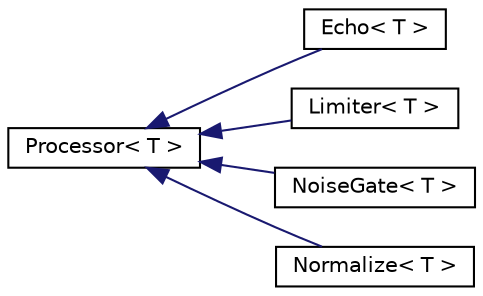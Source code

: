 digraph "Graphical Class Hierarchy"
{
  edge [fontname="Helvetica",fontsize="10",labelfontname="Helvetica",labelfontsize="10"];
  node [fontname="Helvetica",fontsize="10",shape=record];
  rankdir="LR";
  Node0 [label="Processor\< T \>",height=0.2,width=0.4,color="black", fillcolor="white", style="filled",URL="$db/d9f/classProcessor.html"];
  Node0 -> Node1 [dir="back",color="midnightblue",fontsize="10",style="solid",fontname="Helvetica"];
  Node1 [label="Echo\< T \>",height=0.2,width=0.4,color="black", fillcolor="white", style="filled",URL="$dc/dd7/classEcho.html"];
  Node0 -> Node2 [dir="back",color="midnightblue",fontsize="10",style="solid",fontname="Helvetica"];
  Node2 [label="Limiter\< T \>",height=0.2,width=0.4,color="black", fillcolor="white", style="filled",URL="$d4/d29/classLimiter.html"];
  Node0 -> Node3 [dir="back",color="midnightblue",fontsize="10",style="solid",fontname="Helvetica"];
  Node3 [label="NoiseGate\< T \>",height=0.2,width=0.4,color="black", fillcolor="white", style="filled",URL="$d3/d32/classNoiseGate.html"];
  Node0 -> Node4 [dir="back",color="midnightblue",fontsize="10",style="solid",fontname="Helvetica"];
  Node4 [label="Normalize\< T \>",height=0.2,width=0.4,color="black", fillcolor="white", style="filled",URL="$db/dc5/classNormalize.html"];
}
